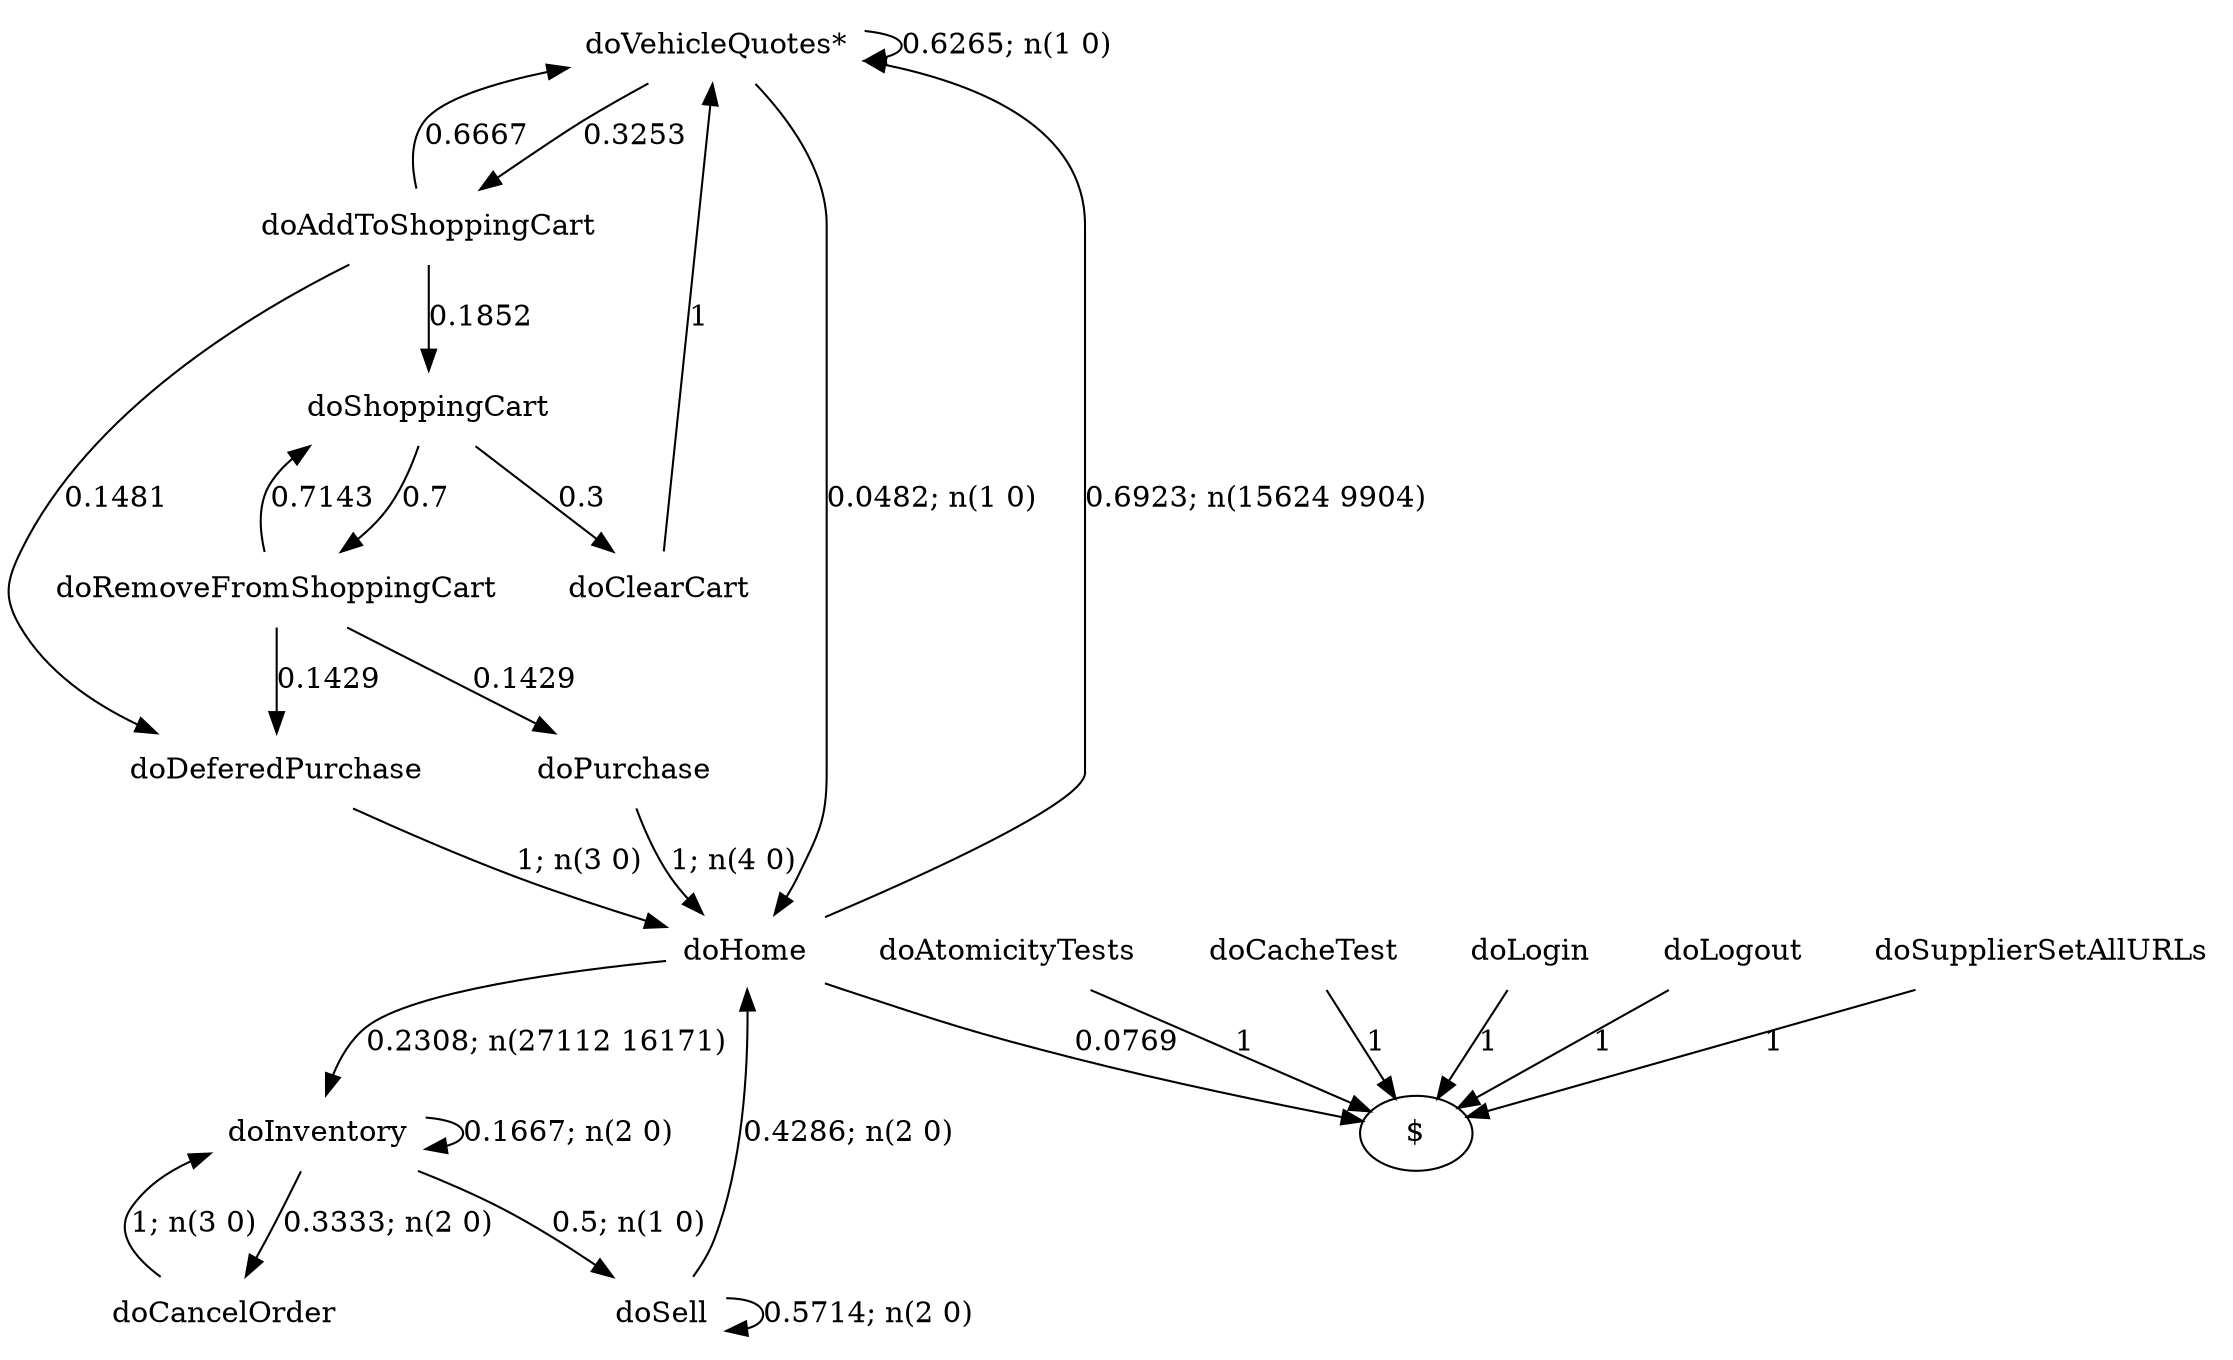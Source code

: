 digraph G {"doVehicleQuotes*" [label="doVehicleQuotes*",shape=none];"doSupplierSetAllURLs" [label="doSupplierSetAllURLs",shape=none];"doAtomicityTests" [label="doAtomicityTests",shape=none];"doCacheTest" [label="doCacheTest",shape=none];"doLogin" [label="doLogin",shape=none];"doAddToShoppingCart" [label="doAddToShoppingCart",shape=none];"doDeferedPurchase" [label="doDeferedPurchase",shape=none];"doHome" [label="doHome",shape=none];"doShoppingCart" [label="doShoppingCart",shape=none];"doClearCart" [label="doClearCart",shape=none];"doPurchase" [label="doPurchase",shape=none];"doInventory" [label="doInventory",shape=none];"doSell" [label="doSell",shape=none];"doLogout" [label="doLogout",shape=none];"doCancelOrder" [label="doCancelOrder",shape=none];"doRemoveFromShoppingCart" [label="doRemoveFromShoppingCart",shape=none];"doVehicleQuotes*"->"doVehicleQuotes*" [style=solid,label="0.6265; n(1 0)"];"doVehicleQuotes*"->"doAddToShoppingCart" [style=solid,label="0.3253"];"doVehicleQuotes*"->"doHome" [style=solid,label="0.0482; n(1 0)"];"doSupplierSetAllURLs"->"$" [style=solid,label="1"];"doAtomicityTests"->"$" [style=solid,label="1"];"doCacheTest"->"$" [style=solid,label="1"];"doLogin"->"$" [style=solid,label="1"];"doAddToShoppingCart"->"doVehicleQuotes*" [style=solid,label="0.6667"];"doAddToShoppingCart"->"doDeferedPurchase" [style=solid,label="0.1481"];"doAddToShoppingCart"->"doShoppingCart" [style=solid,label="0.1852"];"doDeferedPurchase"->"doHome" [style=solid,label="1; n(3 0)"];"doHome"->"doVehicleQuotes*" [style=solid,label="0.6923; n(15624 9904)"];"doHome"->"doInventory" [style=solid,label="0.2308; n(27112 16171)"];"doHome"->"$" [style=solid,label="0.0769"];"doShoppingCart"->"doClearCart" [style=solid,label="0.3"];"doShoppingCart"->"doRemoveFromShoppingCart" [style=solid,label="0.7"];"doClearCart"->"doVehicleQuotes*" [style=solid,label="1"];"doPurchase"->"doHome" [style=solid,label="1; n(4 0)"];"doInventory"->"doInventory" [style=solid,label="0.1667; n(2 0)"];"doInventory"->"doSell" [style=solid,label="0.5; n(1 0)"];"doInventory"->"doCancelOrder" [style=solid,label="0.3333; n(2 0)"];"doSell"->"doHome" [style=solid,label="0.4286; n(2 0)"];"doSell"->"doSell" [style=solid,label="0.5714; n(2 0)"];"doLogout"->"$" [style=solid,label="1"];"doCancelOrder"->"doInventory" [style=solid,label="1; n(3 0)"];"doRemoveFromShoppingCart"->"doDeferedPurchase" [style=solid,label="0.1429"];"doRemoveFromShoppingCart"->"doShoppingCart" [style=solid,label="0.7143"];"doRemoveFromShoppingCart"->"doPurchase" [style=solid,label="0.1429"];}